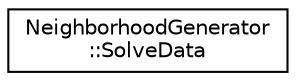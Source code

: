 digraph "Graphical Class Hierarchy"
{
 // LATEX_PDF_SIZE
  edge [fontname="Helvetica",fontsize="10",labelfontname="Helvetica",labelfontsize="10"];
  node [fontname="Helvetica",fontsize="10",shape=record];
  rankdir="LR";
  Node0 [label="NeighborhoodGenerator\l::SolveData",height=0.2,width=0.4,color="black", fillcolor="white", style="filled",URL="$structoperations__research_1_1sat_1_1_neighborhood_generator_1_1_solve_data.html",tooltip=" "];
}
